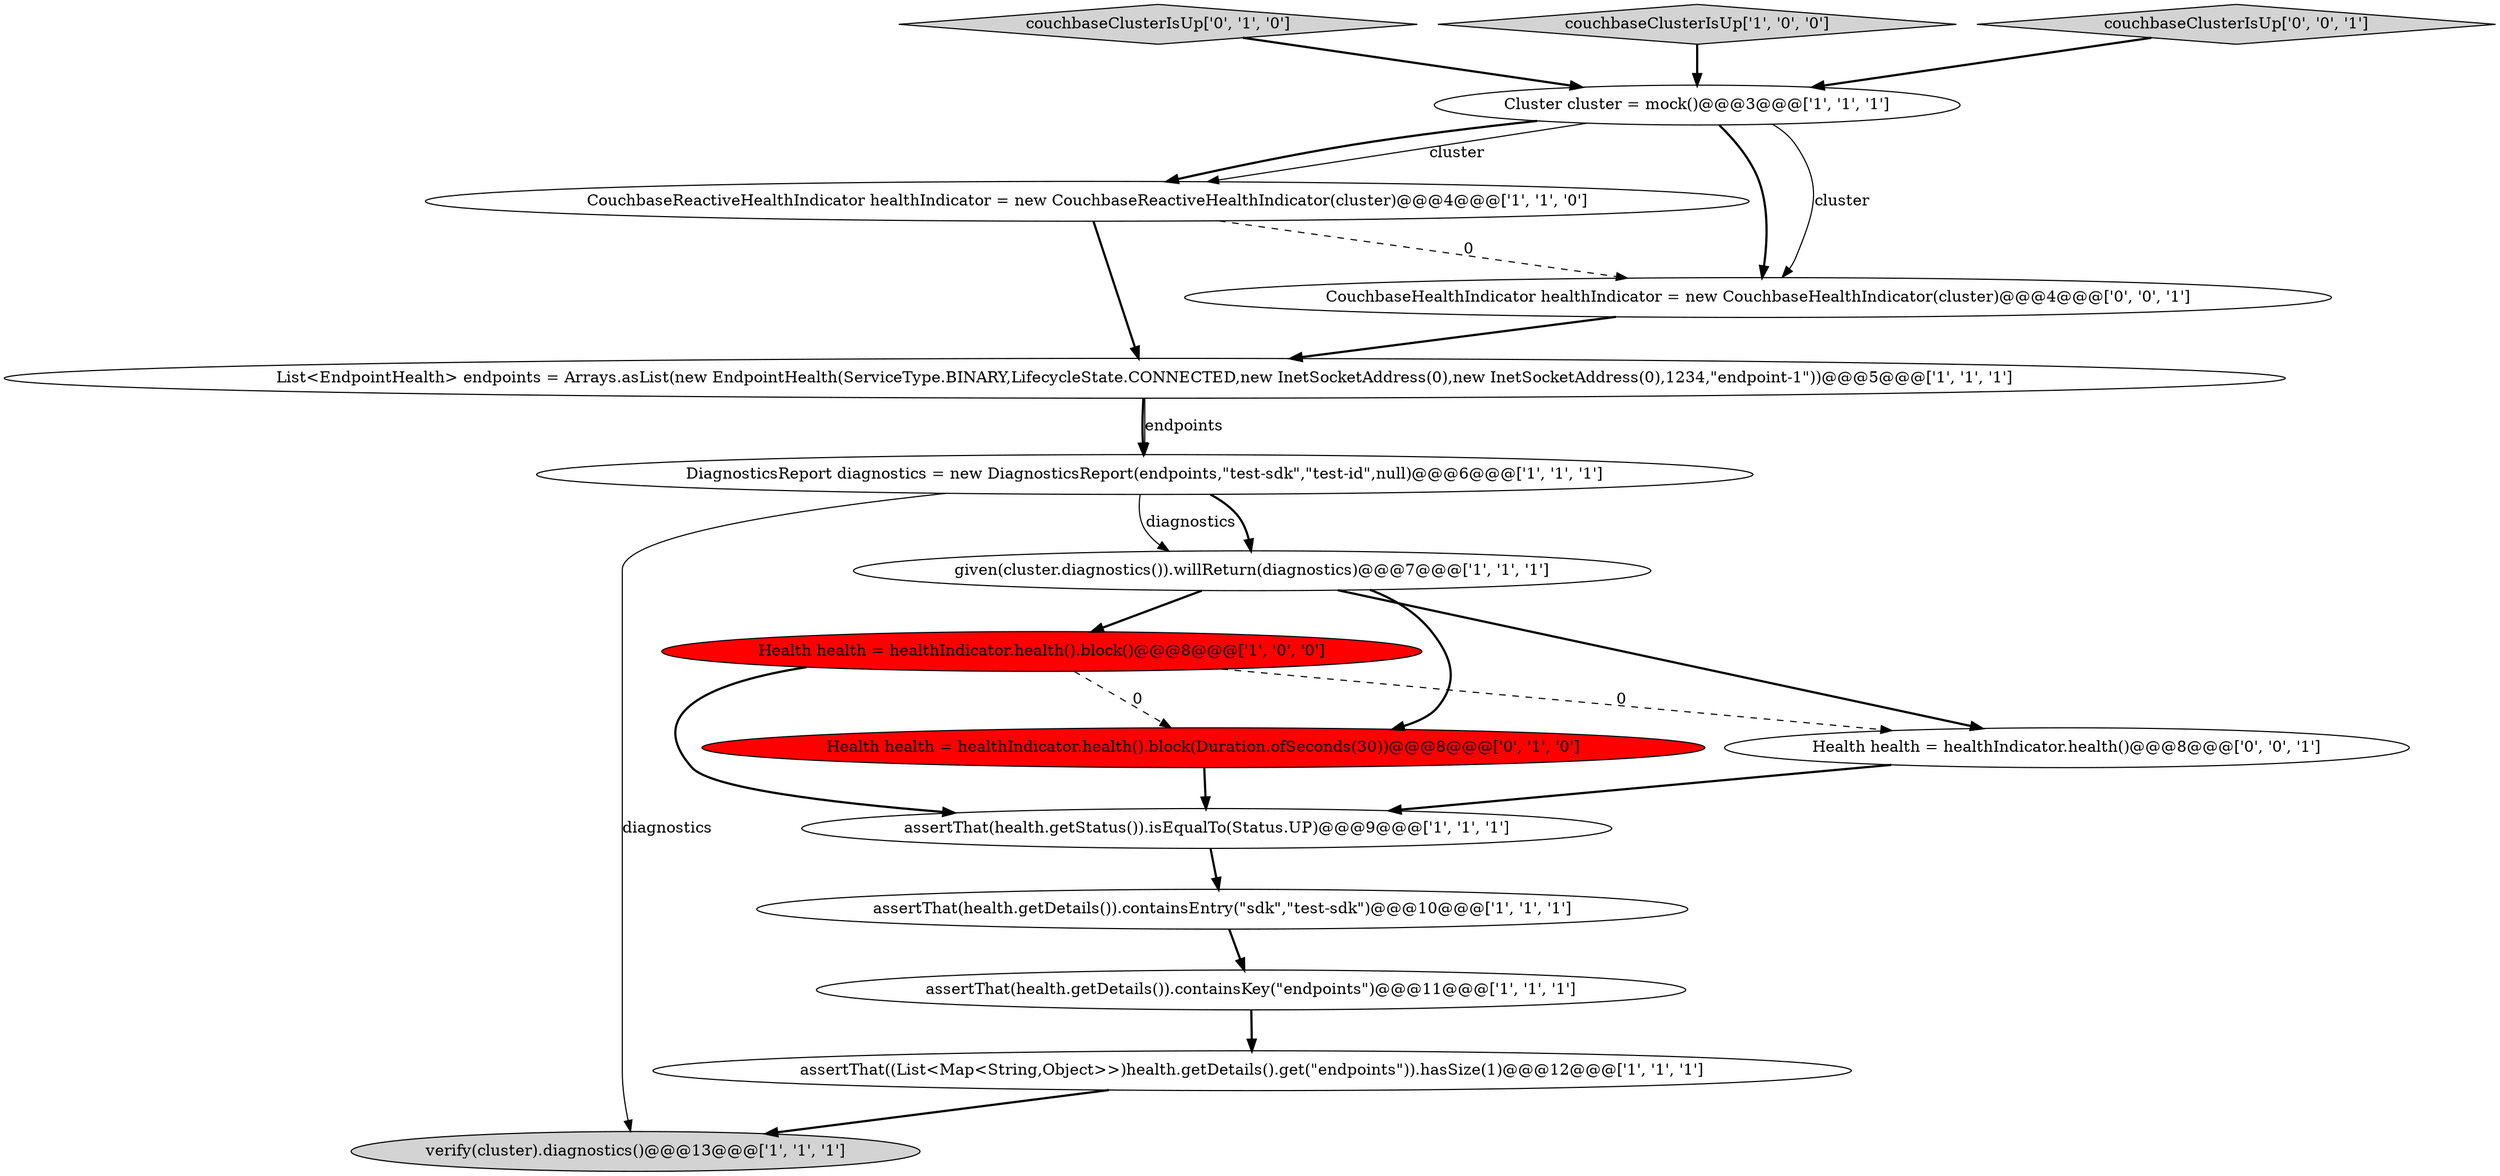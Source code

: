 digraph {
14 [style = filled, label = "CouchbaseHealthIndicator healthIndicator = new CouchbaseHealthIndicator(cluster)@@@4@@@['0', '0', '1']", fillcolor = white, shape = ellipse image = "AAA0AAABBB3BBB"];
16 [style = filled, label = "Health health = healthIndicator.health()@@@8@@@['0', '0', '1']", fillcolor = white, shape = ellipse image = "AAA0AAABBB3BBB"];
4 [style = filled, label = "Health health = healthIndicator.health().block()@@@8@@@['1', '0', '0']", fillcolor = red, shape = ellipse image = "AAA1AAABBB1BBB"];
12 [style = filled, label = "Health health = healthIndicator.health().block(Duration.ofSeconds(30))@@@8@@@['0', '1', '0']", fillcolor = red, shape = ellipse image = "AAA1AAABBB2BBB"];
13 [style = filled, label = "couchbaseClusterIsUp['0', '1', '0']", fillcolor = lightgray, shape = diamond image = "AAA0AAABBB2BBB"];
3 [style = filled, label = "List<EndpointHealth> endpoints = Arrays.asList(new EndpointHealth(ServiceType.BINARY,LifecycleState.CONNECTED,new InetSocketAddress(0),new InetSocketAddress(0),1234,\"endpoint-1\"))@@@5@@@['1', '1', '1']", fillcolor = white, shape = ellipse image = "AAA0AAABBB1BBB"];
1 [style = filled, label = "DiagnosticsReport diagnostics = new DiagnosticsReport(endpoints,\"test-sdk\",\"test-id\",null)@@@6@@@['1', '1', '1']", fillcolor = white, shape = ellipse image = "AAA0AAABBB1BBB"];
6 [style = filled, label = "given(cluster.diagnostics()).willReturn(diagnostics)@@@7@@@['1', '1', '1']", fillcolor = white, shape = ellipse image = "AAA0AAABBB1BBB"];
9 [style = filled, label = "assertThat(health.getDetails()).containsEntry(\"sdk\",\"test-sdk\")@@@10@@@['1', '1', '1']", fillcolor = white, shape = ellipse image = "AAA0AAABBB1BBB"];
8 [style = filled, label = "assertThat((List<Map<String,Object>>)health.getDetails().get(\"endpoints\")).hasSize(1)@@@12@@@['1', '1', '1']", fillcolor = white, shape = ellipse image = "AAA0AAABBB1BBB"];
11 [style = filled, label = "CouchbaseReactiveHealthIndicator healthIndicator = new CouchbaseReactiveHealthIndicator(cluster)@@@4@@@['1', '1', '0']", fillcolor = white, shape = ellipse image = "AAA0AAABBB1BBB"];
5 [style = filled, label = "assertThat(health.getStatus()).isEqualTo(Status.UP)@@@9@@@['1', '1', '1']", fillcolor = white, shape = ellipse image = "AAA0AAABBB1BBB"];
2 [style = filled, label = "couchbaseClusterIsUp['1', '0', '0']", fillcolor = lightgray, shape = diamond image = "AAA0AAABBB1BBB"];
10 [style = filled, label = "verify(cluster).diagnostics()@@@13@@@['1', '1', '1']", fillcolor = lightgray, shape = ellipse image = "AAA0AAABBB1BBB"];
15 [style = filled, label = "couchbaseClusterIsUp['0', '0', '1']", fillcolor = lightgray, shape = diamond image = "AAA0AAABBB3BBB"];
7 [style = filled, label = "assertThat(health.getDetails()).containsKey(\"endpoints\")@@@11@@@['1', '1', '1']", fillcolor = white, shape = ellipse image = "AAA0AAABBB1BBB"];
0 [style = filled, label = "Cluster cluster = mock()@@@3@@@['1', '1', '1']", fillcolor = white, shape = ellipse image = "AAA0AAABBB1BBB"];
14->3 [style = bold, label=""];
8->10 [style = bold, label=""];
1->10 [style = solid, label="diagnostics"];
4->16 [style = dashed, label="0"];
12->5 [style = bold, label=""];
3->1 [style = bold, label=""];
5->9 [style = bold, label=""];
0->14 [style = solid, label="cluster"];
1->6 [style = solid, label="diagnostics"];
0->11 [style = solid, label="cluster"];
0->11 [style = bold, label=""];
9->7 [style = bold, label=""];
7->8 [style = bold, label=""];
4->12 [style = dashed, label="0"];
6->4 [style = bold, label=""];
0->14 [style = bold, label=""];
2->0 [style = bold, label=""];
1->6 [style = bold, label=""];
11->3 [style = bold, label=""];
6->16 [style = bold, label=""];
11->14 [style = dashed, label="0"];
15->0 [style = bold, label=""];
16->5 [style = bold, label=""];
3->1 [style = solid, label="endpoints"];
4->5 [style = bold, label=""];
13->0 [style = bold, label=""];
6->12 [style = bold, label=""];
}
